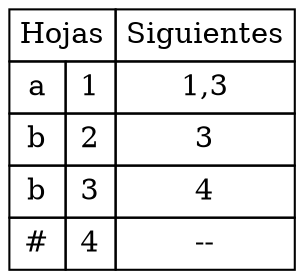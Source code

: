 digraph tablaSiguientes {
abc [shape=none, margin=0, label=<
<TABLE BORDER="0" CELLBORDER="1" CELLSPACING="0" CELLPADDING="4">
<TR>
<TD COLSPAN="2">Hojas</TD>
<TD>Siguientes</TD>
</TR>
<TR>
<TD>a</TD>
<TD>1</TD>
<TD>1,3</TD>
</TR>
<TR>
<TD>b</TD>
<TD>2</TD>
<TD>3</TD>
</TR>
<TR>
<TD>b</TD>
<TD>3</TD>
<TD>4</TD>
</TR>
<TR>
<TD>#</TD>
<TD>4</TD>
<TD>--</TD>
</TR>
</TABLE>>];
}